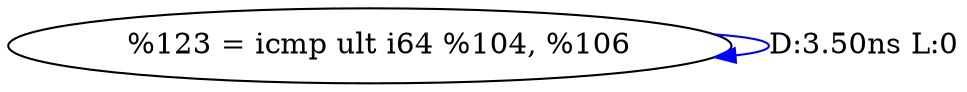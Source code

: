 digraph {
Node0x3932210[label="  %123 = icmp ult i64 %104, %106"];
Node0x3932210 -> Node0x3932210[label="D:3.50ns L:0",color=blue];
}
